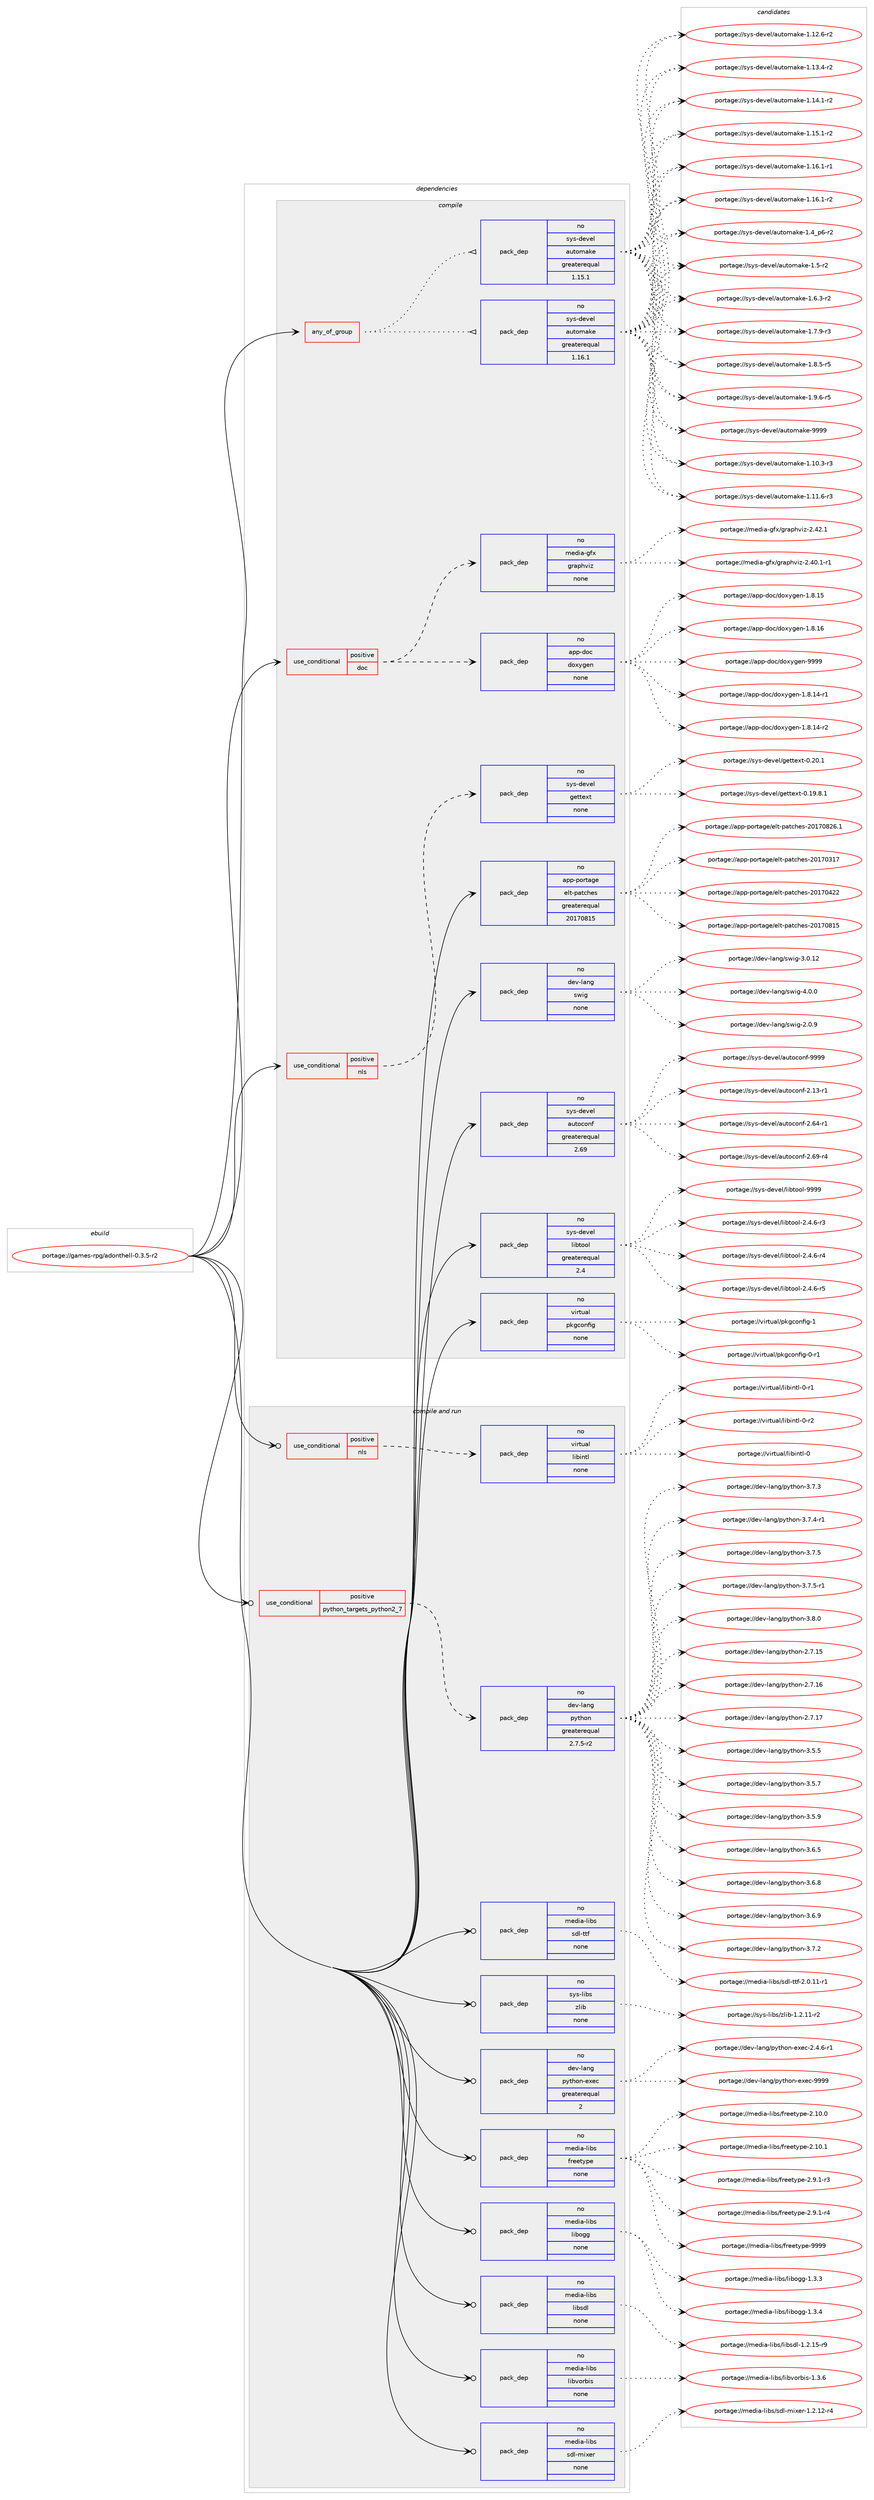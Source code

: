 digraph prolog {

# *************
# Graph options
# *************

newrank=true;
concentrate=true;
compound=true;
graph [rankdir=LR,fontname=Helvetica,fontsize=10,ranksep=1.5];#, ranksep=2.5, nodesep=0.2];
edge  [arrowhead=vee];
node  [fontname=Helvetica,fontsize=10];

# **********
# The ebuild
# **********

subgraph cluster_leftcol {
color=gray;
rank=same;
label=<<i>ebuild</i>>;
id [label="portage://games-rpg/adonthell-0.3.5-r2", color=red, width=4, href="../games-rpg/adonthell-0.3.5-r2.svg"];
}

# ****************
# The dependencies
# ****************

subgraph cluster_midcol {
color=gray;
label=<<i>dependencies</i>>;
subgraph cluster_compile {
fillcolor="#eeeeee";
style=filled;
label=<<i>compile</i>>;
subgraph any3943 {
dependency275430 [label=<<TABLE BORDER="0" CELLBORDER="1" CELLSPACING="0" CELLPADDING="4"><TR><TD CELLPADDING="10">any_of_group</TD></TR></TABLE>>, shape=none, color=red];subgraph pack197832 {
dependency275431 [label=<<TABLE BORDER="0" CELLBORDER="1" CELLSPACING="0" CELLPADDING="4" WIDTH="220"><TR><TD ROWSPAN="6" CELLPADDING="30">pack_dep</TD></TR><TR><TD WIDTH="110">no</TD></TR><TR><TD>sys-devel</TD></TR><TR><TD>automake</TD></TR><TR><TD>greaterequal</TD></TR><TR><TD>1.16.1</TD></TR></TABLE>>, shape=none, color=blue];
}
dependency275430:e -> dependency275431:w [weight=20,style="dotted",arrowhead="oinv"];
subgraph pack197833 {
dependency275432 [label=<<TABLE BORDER="0" CELLBORDER="1" CELLSPACING="0" CELLPADDING="4" WIDTH="220"><TR><TD ROWSPAN="6" CELLPADDING="30">pack_dep</TD></TR><TR><TD WIDTH="110">no</TD></TR><TR><TD>sys-devel</TD></TR><TR><TD>automake</TD></TR><TR><TD>greaterequal</TD></TR><TR><TD>1.15.1</TD></TR></TABLE>>, shape=none, color=blue];
}
dependency275430:e -> dependency275432:w [weight=20,style="dotted",arrowhead="oinv"];
}
id:e -> dependency275430:w [weight=20,style="solid",arrowhead="vee"];
subgraph cond73581 {
dependency275433 [label=<<TABLE BORDER="0" CELLBORDER="1" CELLSPACING="0" CELLPADDING="4"><TR><TD ROWSPAN="3" CELLPADDING="10">use_conditional</TD></TR><TR><TD>positive</TD></TR><TR><TD>doc</TD></TR></TABLE>>, shape=none, color=red];
subgraph pack197834 {
dependency275434 [label=<<TABLE BORDER="0" CELLBORDER="1" CELLSPACING="0" CELLPADDING="4" WIDTH="220"><TR><TD ROWSPAN="6" CELLPADDING="30">pack_dep</TD></TR><TR><TD WIDTH="110">no</TD></TR><TR><TD>app-doc</TD></TR><TR><TD>doxygen</TD></TR><TR><TD>none</TD></TR><TR><TD></TD></TR></TABLE>>, shape=none, color=blue];
}
dependency275433:e -> dependency275434:w [weight=20,style="dashed",arrowhead="vee"];
subgraph pack197835 {
dependency275435 [label=<<TABLE BORDER="0" CELLBORDER="1" CELLSPACING="0" CELLPADDING="4" WIDTH="220"><TR><TD ROWSPAN="6" CELLPADDING="30">pack_dep</TD></TR><TR><TD WIDTH="110">no</TD></TR><TR><TD>media-gfx</TD></TR><TR><TD>graphviz</TD></TR><TR><TD>none</TD></TR><TR><TD></TD></TR></TABLE>>, shape=none, color=blue];
}
dependency275433:e -> dependency275435:w [weight=20,style="dashed",arrowhead="vee"];
}
id:e -> dependency275433:w [weight=20,style="solid",arrowhead="vee"];
subgraph cond73582 {
dependency275436 [label=<<TABLE BORDER="0" CELLBORDER="1" CELLSPACING="0" CELLPADDING="4"><TR><TD ROWSPAN="3" CELLPADDING="10">use_conditional</TD></TR><TR><TD>positive</TD></TR><TR><TD>nls</TD></TR></TABLE>>, shape=none, color=red];
subgraph pack197836 {
dependency275437 [label=<<TABLE BORDER="0" CELLBORDER="1" CELLSPACING="0" CELLPADDING="4" WIDTH="220"><TR><TD ROWSPAN="6" CELLPADDING="30">pack_dep</TD></TR><TR><TD WIDTH="110">no</TD></TR><TR><TD>sys-devel</TD></TR><TR><TD>gettext</TD></TR><TR><TD>none</TD></TR><TR><TD></TD></TR></TABLE>>, shape=none, color=blue];
}
dependency275436:e -> dependency275437:w [weight=20,style="dashed",arrowhead="vee"];
}
id:e -> dependency275436:w [weight=20,style="solid",arrowhead="vee"];
subgraph pack197837 {
dependency275438 [label=<<TABLE BORDER="0" CELLBORDER="1" CELLSPACING="0" CELLPADDING="4" WIDTH="220"><TR><TD ROWSPAN="6" CELLPADDING="30">pack_dep</TD></TR><TR><TD WIDTH="110">no</TD></TR><TR><TD>app-portage</TD></TR><TR><TD>elt-patches</TD></TR><TR><TD>greaterequal</TD></TR><TR><TD>20170815</TD></TR></TABLE>>, shape=none, color=blue];
}
id:e -> dependency275438:w [weight=20,style="solid",arrowhead="vee"];
subgraph pack197838 {
dependency275439 [label=<<TABLE BORDER="0" CELLBORDER="1" CELLSPACING="0" CELLPADDING="4" WIDTH="220"><TR><TD ROWSPAN="6" CELLPADDING="30">pack_dep</TD></TR><TR><TD WIDTH="110">no</TD></TR><TR><TD>dev-lang</TD></TR><TR><TD>swig</TD></TR><TR><TD>none</TD></TR><TR><TD></TD></TR></TABLE>>, shape=none, color=blue];
}
id:e -> dependency275439:w [weight=20,style="solid",arrowhead="vee"];
subgraph pack197839 {
dependency275440 [label=<<TABLE BORDER="0" CELLBORDER="1" CELLSPACING="0" CELLPADDING="4" WIDTH="220"><TR><TD ROWSPAN="6" CELLPADDING="30">pack_dep</TD></TR><TR><TD WIDTH="110">no</TD></TR><TR><TD>sys-devel</TD></TR><TR><TD>autoconf</TD></TR><TR><TD>greaterequal</TD></TR><TR><TD>2.69</TD></TR></TABLE>>, shape=none, color=blue];
}
id:e -> dependency275440:w [weight=20,style="solid",arrowhead="vee"];
subgraph pack197840 {
dependency275441 [label=<<TABLE BORDER="0" CELLBORDER="1" CELLSPACING="0" CELLPADDING="4" WIDTH="220"><TR><TD ROWSPAN="6" CELLPADDING="30">pack_dep</TD></TR><TR><TD WIDTH="110">no</TD></TR><TR><TD>sys-devel</TD></TR><TR><TD>libtool</TD></TR><TR><TD>greaterequal</TD></TR><TR><TD>2.4</TD></TR></TABLE>>, shape=none, color=blue];
}
id:e -> dependency275441:w [weight=20,style="solid",arrowhead="vee"];
subgraph pack197841 {
dependency275442 [label=<<TABLE BORDER="0" CELLBORDER="1" CELLSPACING="0" CELLPADDING="4" WIDTH="220"><TR><TD ROWSPAN="6" CELLPADDING="30">pack_dep</TD></TR><TR><TD WIDTH="110">no</TD></TR><TR><TD>virtual</TD></TR><TR><TD>pkgconfig</TD></TR><TR><TD>none</TD></TR><TR><TD></TD></TR></TABLE>>, shape=none, color=blue];
}
id:e -> dependency275442:w [weight=20,style="solid",arrowhead="vee"];
}
subgraph cluster_compileandrun {
fillcolor="#eeeeee";
style=filled;
label=<<i>compile and run</i>>;
subgraph cond73583 {
dependency275443 [label=<<TABLE BORDER="0" CELLBORDER="1" CELLSPACING="0" CELLPADDING="4"><TR><TD ROWSPAN="3" CELLPADDING="10">use_conditional</TD></TR><TR><TD>positive</TD></TR><TR><TD>nls</TD></TR></TABLE>>, shape=none, color=red];
subgraph pack197842 {
dependency275444 [label=<<TABLE BORDER="0" CELLBORDER="1" CELLSPACING="0" CELLPADDING="4" WIDTH="220"><TR><TD ROWSPAN="6" CELLPADDING="30">pack_dep</TD></TR><TR><TD WIDTH="110">no</TD></TR><TR><TD>virtual</TD></TR><TR><TD>libintl</TD></TR><TR><TD>none</TD></TR><TR><TD></TD></TR></TABLE>>, shape=none, color=blue];
}
dependency275443:e -> dependency275444:w [weight=20,style="dashed",arrowhead="vee"];
}
id:e -> dependency275443:w [weight=20,style="solid",arrowhead="odotvee"];
subgraph cond73584 {
dependency275445 [label=<<TABLE BORDER="0" CELLBORDER="1" CELLSPACING="0" CELLPADDING="4"><TR><TD ROWSPAN="3" CELLPADDING="10">use_conditional</TD></TR><TR><TD>positive</TD></TR><TR><TD>python_targets_python2_7</TD></TR></TABLE>>, shape=none, color=red];
subgraph pack197843 {
dependency275446 [label=<<TABLE BORDER="0" CELLBORDER="1" CELLSPACING="0" CELLPADDING="4" WIDTH="220"><TR><TD ROWSPAN="6" CELLPADDING="30">pack_dep</TD></TR><TR><TD WIDTH="110">no</TD></TR><TR><TD>dev-lang</TD></TR><TR><TD>python</TD></TR><TR><TD>greaterequal</TD></TR><TR><TD>2.7.5-r2</TD></TR></TABLE>>, shape=none, color=blue];
}
dependency275445:e -> dependency275446:w [weight=20,style="dashed",arrowhead="vee"];
}
id:e -> dependency275445:w [weight=20,style="solid",arrowhead="odotvee"];
subgraph pack197844 {
dependency275447 [label=<<TABLE BORDER="0" CELLBORDER="1" CELLSPACING="0" CELLPADDING="4" WIDTH="220"><TR><TD ROWSPAN="6" CELLPADDING="30">pack_dep</TD></TR><TR><TD WIDTH="110">no</TD></TR><TR><TD>dev-lang</TD></TR><TR><TD>python-exec</TD></TR><TR><TD>greaterequal</TD></TR><TR><TD>2</TD></TR></TABLE>>, shape=none, color=blue];
}
id:e -> dependency275447:w [weight=20,style="solid",arrowhead="odotvee"];
subgraph pack197845 {
dependency275448 [label=<<TABLE BORDER="0" CELLBORDER="1" CELLSPACING="0" CELLPADDING="4" WIDTH="220"><TR><TD ROWSPAN="6" CELLPADDING="30">pack_dep</TD></TR><TR><TD WIDTH="110">no</TD></TR><TR><TD>media-libs</TD></TR><TR><TD>freetype</TD></TR><TR><TD>none</TD></TR><TR><TD></TD></TR></TABLE>>, shape=none, color=blue];
}
id:e -> dependency275448:w [weight=20,style="solid",arrowhead="odotvee"];
subgraph pack197846 {
dependency275449 [label=<<TABLE BORDER="0" CELLBORDER="1" CELLSPACING="0" CELLPADDING="4" WIDTH="220"><TR><TD ROWSPAN="6" CELLPADDING="30">pack_dep</TD></TR><TR><TD WIDTH="110">no</TD></TR><TR><TD>media-libs</TD></TR><TR><TD>libogg</TD></TR><TR><TD>none</TD></TR><TR><TD></TD></TR></TABLE>>, shape=none, color=blue];
}
id:e -> dependency275449:w [weight=20,style="solid",arrowhead="odotvee"];
subgraph pack197847 {
dependency275450 [label=<<TABLE BORDER="0" CELLBORDER="1" CELLSPACING="0" CELLPADDING="4" WIDTH="220"><TR><TD ROWSPAN="6" CELLPADDING="30">pack_dep</TD></TR><TR><TD WIDTH="110">no</TD></TR><TR><TD>media-libs</TD></TR><TR><TD>libsdl</TD></TR><TR><TD>none</TD></TR><TR><TD></TD></TR></TABLE>>, shape=none, color=blue];
}
id:e -> dependency275450:w [weight=20,style="solid",arrowhead="odotvee"];
subgraph pack197848 {
dependency275451 [label=<<TABLE BORDER="0" CELLBORDER="1" CELLSPACING="0" CELLPADDING="4" WIDTH="220"><TR><TD ROWSPAN="6" CELLPADDING="30">pack_dep</TD></TR><TR><TD WIDTH="110">no</TD></TR><TR><TD>media-libs</TD></TR><TR><TD>libvorbis</TD></TR><TR><TD>none</TD></TR><TR><TD></TD></TR></TABLE>>, shape=none, color=blue];
}
id:e -> dependency275451:w [weight=20,style="solid",arrowhead="odotvee"];
subgraph pack197849 {
dependency275452 [label=<<TABLE BORDER="0" CELLBORDER="1" CELLSPACING="0" CELLPADDING="4" WIDTH="220"><TR><TD ROWSPAN="6" CELLPADDING="30">pack_dep</TD></TR><TR><TD WIDTH="110">no</TD></TR><TR><TD>media-libs</TD></TR><TR><TD>sdl-mixer</TD></TR><TR><TD>none</TD></TR><TR><TD></TD></TR></TABLE>>, shape=none, color=blue];
}
id:e -> dependency275452:w [weight=20,style="solid",arrowhead="odotvee"];
subgraph pack197850 {
dependency275453 [label=<<TABLE BORDER="0" CELLBORDER="1" CELLSPACING="0" CELLPADDING="4" WIDTH="220"><TR><TD ROWSPAN="6" CELLPADDING="30">pack_dep</TD></TR><TR><TD WIDTH="110">no</TD></TR><TR><TD>media-libs</TD></TR><TR><TD>sdl-ttf</TD></TR><TR><TD>none</TD></TR><TR><TD></TD></TR></TABLE>>, shape=none, color=blue];
}
id:e -> dependency275453:w [weight=20,style="solid",arrowhead="odotvee"];
subgraph pack197851 {
dependency275454 [label=<<TABLE BORDER="0" CELLBORDER="1" CELLSPACING="0" CELLPADDING="4" WIDTH="220"><TR><TD ROWSPAN="6" CELLPADDING="30">pack_dep</TD></TR><TR><TD WIDTH="110">no</TD></TR><TR><TD>sys-libs</TD></TR><TR><TD>zlib</TD></TR><TR><TD>none</TD></TR><TR><TD></TD></TR></TABLE>>, shape=none, color=blue];
}
id:e -> dependency275454:w [weight=20,style="solid",arrowhead="odotvee"];
}
subgraph cluster_run {
fillcolor="#eeeeee";
style=filled;
label=<<i>run</i>>;
}
}

# **************
# The candidates
# **************

subgraph cluster_choices {
rank=same;
color=gray;
label=<<i>candidates</i>>;

subgraph choice197832 {
color=black;
nodesep=1;
choiceportage11512111545100101118101108479711711611110997107101454946494846514511451 [label="portage://sys-devel/automake-1.10.3-r3", color=red, width=4,href="../sys-devel/automake-1.10.3-r3.svg"];
choiceportage11512111545100101118101108479711711611110997107101454946494946544511451 [label="portage://sys-devel/automake-1.11.6-r3", color=red, width=4,href="../sys-devel/automake-1.11.6-r3.svg"];
choiceportage11512111545100101118101108479711711611110997107101454946495046544511450 [label="portage://sys-devel/automake-1.12.6-r2", color=red, width=4,href="../sys-devel/automake-1.12.6-r2.svg"];
choiceportage11512111545100101118101108479711711611110997107101454946495146524511450 [label="portage://sys-devel/automake-1.13.4-r2", color=red, width=4,href="../sys-devel/automake-1.13.4-r2.svg"];
choiceportage11512111545100101118101108479711711611110997107101454946495246494511450 [label="portage://sys-devel/automake-1.14.1-r2", color=red, width=4,href="../sys-devel/automake-1.14.1-r2.svg"];
choiceportage11512111545100101118101108479711711611110997107101454946495346494511450 [label="portage://sys-devel/automake-1.15.1-r2", color=red, width=4,href="../sys-devel/automake-1.15.1-r2.svg"];
choiceportage11512111545100101118101108479711711611110997107101454946495446494511449 [label="portage://sys-devel/automake-1.16.1-r1", color=red, width=4,href="../sys-devel/automake-1.16.1-r1.svg"];
choiceportage11512111545100101118101108479711711611110997107101454946495446494511450 [label="portage://sys-devel/automake-1.16.1-r2", color=red, width=4,href="../sys-devel/automake-1.16.1-r2.svg"];
choiceportage115121115451001011181011084797117116111109971071014549465295112544511450 [label="portage://sys-devel/automake-1.4_p6-r2", color=red, width=4,href="../sys-devel/automake-1.4_p6-r2.svg"];
choiceportage11512111545100101118101108479711711611110997107101454946534511450 [label="portage://sys-devel/automake-1.5-r2", color=red, width=4,href="../sys-devel/automake-1.5-r2.svg"];
choiceportage115121115451001011181011084797117116111109971071014549465446514511450 [label="portage://sys-devel/automake-1.6.3-r2", color=red, width=4,href="../sys-devel/automake-1.6.3-r2.svg"];
choiceportage115121115451001011181011084797117116111109971071014549465546574511451 [label="portage://sys-devel/automake-1.7.9-r3", color=red, width=4,href="../sys-devel/automake-1.7.9-r3.svg"];
choiceportage115121115451001011181011084797117116111109971071014549465646534511453 [label="portage://sys-devel/automake-1.8.5-r5", color=red, width=4,href="../sys-devel/automake-1.8.5-r5.svg"];
choiceportage115121115451001011181011084797117116111109971071014549465746544511453 [label="portage://sys-devel/automake-1.9.6-r5", color=red, width=4,href="../sys-devel/automake-1.9.6-r5.svg"];
choiceportage115121115451001011181011084797117116111109971071014557575757 [label="portage://sys-devel/automake-9999", color=red, width=4,href="../sys-devel/automake-9999.svg"];
dependency275431:e -> choiceportage11512111545100101118101108479711711611110997107101454946494846514511451:w [style=dotted,weight="100"];
dependency275431:e -> choiceportage11512111545100101118101108479711711611110997107101454946494946544511451:w [style=dotted,weight="100"];
dependency275431:e -> choiceportage11512111545100101118101108479711711611110997107101454946495046544511450:w [style=dotted,weight="100"];
dependency275431:e -> choiceportage11512111545100101118101108479711711611110997107101454946495146524511450:w [style=dotted,weight="100"];
dependency275431:e -> choiceportage11512111545100101118101108479711711611110997107101454946495246494511450:w [style=dotted,weight="100"];
dependency275431:e -> choiceportage11512111545100101118101108479711711611110997107101454946495346494511450:w [style=dotted,weight="100"];
dependency275431:e -> choiceportage11512111545100101118101108479711711611110997107101454946495446494511449:w [style=dotted,weight="100"];
dependency275431:e -> choiceportage11512111545100101118101108479711711611110997107101454946495446494511450:w [style=dotted,weight="100"];
dependency275431:e -> choiceportage115121115451001011181011084797117116111109971071014549465295112544511450:w [style=dotted,weight="100"];
dependency275431:e -> choiceportage11512111545100101118101108479711711611110997107101454946534511450:w [style=dotted,weight="100"];
dependency275431:e -> choiceportage115121115451001011181011084797117116111109971071014549465446514511450:w [style=dotted,weight="100"];
dependency275431:e -> choiceportage115121115451001011181011084797117116111109971071014549465546574511451:w [style=dotted,weight="100"];
dependency275431:e -> choiceportage115121115451001011181011084797117116111109971071014549465646534511453:w [style=dotted,weight="100"];
dependency275431:e -> choiceportage115121115451001011181011084797117116111109971071014549465746544511453:w [style=dotted,weight="100"];
dependency275431:e -> choiceportage115121115451001011181011084797117116111109971071014557575757:w [style=dotted,weight="100"];
}
subgraph choice197833 {
color=black;
nodesep=1;
choiceportage11512111545100101118101108479711711611110997107101454946494846514511451 [label="portage://sys-devel/automake-1.10.3-r3", color=red, width=4,href="../sys-devel/automake-1.10.3-r3.svg"];
choiceportage11512111545100101118101108479711711611110997107101454946494946544511451 [label="portage://sys-devel/automake-1.11.6-r3", color=red, width=4,href="../sys-devel/automake-1.11.6-r3.svg"];
choiceportage11512111545100101118101108479711711611110997107101454946495046544511450 [label="portage://sys-devel/automake-1.12.6-r2", color=red, width=4,href="../sys-devel/automake-1.12.6-r2.svg"];
choiceportage11512111545100101118101108479711711611110997107101454946495146524511450 [label="portage://sys-devel/automake-1.13.4-r2", color=red, width=4,href="../sys-devel/automake-1.13.4-r2.svg"];
choiceportage11512111545100101118101108479711711611110997107101454946495246494511450 [label="portage://sys-devel/automake-1.14.1-r2", color=red, width=4,href="../sys-devel/automake-1.14.1-r2.svg"];
choiceportage11512111545100101118101108479711711611110997107101454946495346494511450 [label="portage://sys-devel/automake-1.15.1-r2", color=red, width=4,href="../sys-devel/automake-1.15.1-r2.svg"];
choiceportage11512111545100101118101108479711711611110997107101454946495446494511449 [label="portage://sys-devel/automake-1.16.1-r1", color=red, width=4,href="../sys-devel/automake-1.16.1-r1.svg"];
choiceportage11512111545100101118101108479711711611110997107101454946495446494511450 [label="portage://sys-devel/automake-1.16.1-r2", color=red, width=4,href="../sys-devel/automake-1.16.1-r2.svg"];
choiceportage115121115451001011181011084797117116111109971071014549465295112544511450 [label="portage://sys-devel/automake-1.4_p6-r2", color=red, width=4,href="../sys-devel/automake-1.4_p6-r2.svg"];
choiceportage11512111545100101118101108479711711611110997107101454946534511450 [label="portage://sys-devel/automake-1.5-r2", color=red, width=4,href="../sys-devel/automake-1.5-r2.svg"];
choiceportage115121115451001011181011084797117116111109971071014549465446514511450 [label="portage://sys-devel/automake-1.6.3-r2", color=red, width=4,href="../sys-devel/automake-1.6.3-r2.svg"];
choiceportage115121115451001011181011084797117116111109971071014549465546574511451 [label="portage://sys-devel/automake-1.7.9-r3", color=red, width=4,href="../sys-devel/automake-1.7.9-r3.svg"];
choiceportage115121115451001011181011084797117116111109971071014549465646534511453 [label="portage://sys-devel/automake-1.8.5-r5", color=red, width=4,href="../sys-devel/automake-1.8.5-r5.svg"];
choiceportage115121115451001011181011084797117116111109971071014549465746544511453 [label="portage://sys-devel/automake-1.9.6-r5", color=red, width=4,href="../sys-devel/automake-1.9.6-r5.svg"];
choiceportage115121115451001011181011084797117116111109971071014557575757 [label="portage://sys-devel/automake-9999", color=red, width=4,href="../sys-devel/automake-9999.svg"];
dependency275432:e -> choiceportage11512111545100101118101108479711711611110997107101454946494846514511451:w [style=dotted,weight="100"];
dependency275432:e -> choiceportage11512111545100101118101108479711711611110997107101454946494946544511451:w [style=dotted,weight="100"];
dependency275432:e -> choiceportage11512111545100101118101108479711711611110997107101454946495046544511450:w [style=dotted,weight="100"];
dependency275432:e -> choiceportage11512111545100101118101108479711711611110997107101454946495146524511450:w [style=dotted,weight="100"];
dependency275432:e -> choiceportage11512111545100101118101108479711711611110997107101454946495246494511450:w [style=dotted,weight="100"];
dependency275432:e -> choiceportage11512111545100101118101108479711711611110997107101454946495346494511450:w [style=dotted,weight="100"];
dependency275432:e -> choiceportage11512111545100101118101108479711711611110997107101454946495446494511449:w [style=dotted,weight="100"];
dependency275432:e -> choiceportage11512111545100101118101108479711711611110997107101454946495446494511450:w [style=dotted,weight="100"];
dependency275432:e -> choiceportage115121115451001011181011084797117116111109971071014549465295112544511450:w [style=dotted,weight="100"];
dependency275432:e -> choiceportage11512111545100101118101108479711711611110997107101454946534511450:w [style=dotted,weight="100"];
dependency275432:e -> choiceportage115121115451001011181011084797117116111109971071014549465446514511450:w [style=dotted,weight="100"];
dependency275432:e -> choiceportage115121115451001011181011084797117116111109971071014549465546574511451:w [style=dotted,weight="100"];
dependency275432:e -> choiceportage115121115451001011181011084797117116111109971071014549465646534511453:w [style=dotted,weight="100"];
dependency275432:e -> choiceportage115121115451001011181011084797117116111109971071014549465746544511453:w [style=dotted,weight="100"];
dependency275432:e -> choiceportage115121115451001011181011084797117116111109971071014557575757:w [style=dotted,weight="100"];
}
subgraph choice197834 {
color=black;
nodesep=1;
choiceportage97112112451001119947100111120121103101110454946564649524511449 [label="portage://app-doc/doxygen-1.8.14-r1", color=red, width=4,href="../app-doc/doxygen-1.8.14-r1.svg"];
choiceportage97112112451001119947100111120121103101110454946564649524511450 [label="portage://app-doc/doxygen-1.8.14-r2", color=red, width=4,href="../app-doc/doxygen-1.8.14-r2.svg"];
choiceportage9711211245100111994710011112012110310111045494656464953 [label="portage://app-doc/doxygen-1.8.15", color=red, width=4,href="../app-doc/doxygen-1.8.15.svg"];
choiceportage9711211245100111994710011112012110310111045494656464954 [label="portage://app-doc/doxygen-1.8.16", color=red, width=4,href="../app-doc/doxygen-1.8.16.svg"];
choiceportage971121124510011199471001111201211031011104557575757 [label="portage://app-doc/doxygen-9999", color=red, width=4,href="../app-doc/doxygen-9999.svg"];
dependency275434:e -> choiceportage97112112451001119947100111120121103101110454946564649524511449:w [style=dotted,weight="100"];
dependency275434:e -> choiceportage97112112451001119947100111120121103101110454946564649524511450:w [style=dotted,weight="100"];
dependency275434:e -> choiceportage9711211245100111994710011112012110310111045494656464953:w [style=dotted,weight="100"];
dependency275434:e -> choiceportage9711211245100111994710011112012110310111045494656464954:w [style=dotted,weight="100"];
dependency275434:e -> choiceportage971121124510011199471001111201211031011104557575757:w [style=dotted,weight="100"];
}
subgraph choice197835 {
color=black;
nodesep=1;
choiceportage10910110010597451031021204710311497112104118105122455046524846494511449 [label="portage://media-gfx/graphviz-2.40.1-r1", color=red, width=4,href="../media-gfx/graphviz-2.40.1-r1.svg"];
choiceportage1091011001059745103102120471031149711210411810512245504652504649 [label="portage://media-gfx/graphviz-2.42.1", color=red, width=4,href="../media-gfx/graphviz-2.42.1.svg"];
dependency275435:e -> choiceportage10910110010597451031021204710311497112104118105122455046524846494511449:w [style=dotted,weight="100"];
dependency275435:e -> choiceportage1091011001059745103102120471031149711210411810512245504652504649:w [style=dotted,weight="100"];
}
subgraph choice197836 {
color=black;
nodesep=1;
choiceportage1151211154510010111810110847103101116116101120116454846495746564649 [label="portage://sys-devel/gettext-0.19.8.1", color=red, width=4,href="../sys-devel/gettext-0.19.8.1.svg"];
choiceportage115121115451001011181011084710310111611610112011645484650484649 [label="portage://sys-devel/gettext-0.20.1", color=red, width=4,href="../sys-devel/gettext-0.20.1.svg"];
dependency275437:e -> choiceportage1151211154510010111810110847103101116116101120116454846495746564649:w [style=dotted,weight="100"];
dependency275437:e -> choiceportage115121115451001011181011084710310111611610112011645484650484649:w [style=dotted,weight="100"];
}
subgraph choice197837 {
color=black;
nodesep=1;
choiceportage97112112451121111141169710310147101108116451129711699104101115455048495548514955 [label="portage://app-portage/elt-patches-20170317", color=red, width=4,href="../app-portage/elt-patches-20170317.svg"];
choiceportage97112112451121111141169710310147101108116451129711699104101115455048495548525050 [label="portage://app-portage/elt-patches-20170422", color=red, width=4,href="../app-portage/elt-patches-20170422.svg"];
choiceportage97112112451121111141169710310147101108116451129711699104101115455048495548564953 [label="portage://app-portage/elt-patches-20170815", color=red, width=4,href="../app-portage/elt-patches-20170815.svg"];
choiceportage971121124511211111411697103101471011081164511297116991041011154550484955485650544649 [label="portage://app-portage/elt-patches-20170826.1", color=red, width=4,href="../app-portage/elt-patches-20170826.1.svg"];
dependency275438:e -> choiceportage97112112451121111141169710310147101108116451129711699104101115455048495548514955:w [style=dotted,weight="100"];
dependency275438:e -> choiceportage97112112451121111141169710310147101108116451129711699104101115455048495548525050:w [style=dotted,weight="100"];
dependency275438:e -> choiceportage97112112451121111141169710310147101108116451129711699104101115455048495548564953:w [style=dotted,weight="100"];
dependency275438:e -> choiceportage971121124511211111411697103101471011081164511297116991041011154550484955485650544649:w [style=dotted,weight="100"];
}
subgraph choice197838 {
color=black;
nodesep=1;
choiceportage100101118451089711010347115119105103455046484657 [label="portage://dev-lang/swig-2.0.9", color=red, width=4,href="../dev-lang/swig-2.0.9.svg"];
choiceportage10010111845108971101034711511910510345514648464950 [label="portage://dev-lang/swig-3.0.12", color=red, width=4,href="../dev-lang/swig-3.0.12.svg"];
choiceportage100101118451089711010347115119105103455246484648 [label="portage://dev-lang/swig-4.0.0", color=red, width=4,href="../dev-lang/swig-4.0.0.svg"];
dependency275439:e -> choiceportage100101118451089711010347115119105103455046484657:w [style=dotted,weight="100"];
dependency275439:e -> choiceportage10010111845108971101034711511910510345514648464950:w [style=dotted,weight="100"];
dependency275439:e -> choiceportage100101118451089711010347115119105103455246484648:w [style=dotted,weight="100"];
}
subgraph choice197839 {
color=black;
nodesep=1;
choiceportage1151211154510010111810110847971171161119911111010245504649514511449 [label="portage://sys-devel/autoconf-2.13-r1", color=red, width=4,href="../sys-devel/autoconf-2.13-r1.svg"];
choiceportage1151211154510010111810110847971171161119911111010245504654524511449 [label="portage://sys-devel/autoconf-2.64-r1", color=red, width=4,href="../sys-devel/autoconf-2.64-r1.svg"];
choiceportage1151211154510010111810110847971171161119911111010245504654574511452 [label="portage://sys-devel/autoconf-2.69-r4", color=red, width=4,href="../sys-devel/autoconf-2.69-r4.svg"];
choiceportage115121115451001011181011084797117116111991111101024557575757 [label="portage://sys-devel/autoconf-9999", color=red, width=4,href="../sys-devel/autoconf-9999.svg"];
dependency275440:e -> choiceportage1151211154510010111810110847971171161119911111010245504649514511449:w [style=dotted,weight="100"];
dependency275440:e -> choiceportage1151211154510010111810110847971171161119911111010245504654524511449:w [style=dotted,weight="100"];
dependency275440:e -> choiceportage1151211154510010111810110847971171161119911111010245504654574511452:w [style=dotted,weight="100"];
dependency275440:e -> choiceportage115121115451001011181011084797117116111991111101024557575757:w [style=dotted,weight="100"];
}
subgraph choice197840 {
color=black;
nodesep=1;
choiceportage1151211154510010111810110847108105981161111111084550465246544511451 [label="portage://sys-devel/libtool-2.4.6-r3", color=red, width=4,href="../sys-devel/libtool-2.4.6-r3.svg"];
choiceportage1151211154510010111810110847108105981161111111084550465246544511452 [label="portage://sys-devel/libtool-2.4.6-r4", color=red, width=4,href="../sys-devel/libtool-2.4.6-r4.svg"];
choiceportage1151211154510010111810110847108105981161111111084550465246544511453 [label="portage://sys-devel/libtool-2.4.6-r5", color=red, width=4,href="../sys-devel/libtool-2.4.6-r5.svg"];
choiceportage1151211154510010111810110847108105981161111111084557575757 [label="portage://sys-devel/libtool-9999", color=red, width=4,href="../sys-devel/libtool-9999.svg"];
dependency275441:e -> choiceportage1151211154510010111810110847108105981161111111084550465246544511451:w [style=dotted,weight="100"];
dependency275441:e -> choiceportage1151211154510010111810110847108105981161111111084550465246544511452:w [style=dotted,weight="100"];
dependency275441:e -> choiceportage1151211154510010111810110847108105981161111111084550465246544511453:w [style=dotted,weight="100"];
dependency275441:e -> choiceportage1151211154510010111810110847108105981161111111084557575757:w [style=dotted,weight="100"];
}
subgraph choice197841 {
color=black;
nodesep=1;
choiceportage11810511411611797108471121071039911111010210510345484511449 [label="portage://virtual/pkgconfig-0-r1", color=red, width=4,href="../virtual/pkgconfig-0-r1.svg"];
choiceportage1181051141161179710847112107103991111101021051034549 [label="portage://virtual/pkgconfig-1", color=red, width=4,href="../virtual/pkgconfig-1.svg"];
dependency275442:e -> choiceportage11810511411611797108471121071039911111010210510345484511449:w [style=dotted,weight="100"];
dependency275442:e -> choiceportage1181051141161179710847112107103991111101021051034549:w [style=dotted,weight="100"];
}
subgraph choice197842 {
color=black;
nodesep=1;
choiceportage1181051141161179710847108105981051101161084548 [label="portage://virtual/libintl-0", color=red, width=4,href="../virtual/libintl-0.svg"];
choiceportage11810511411611797108471081059810511011610845484511449 [label="portage://virtual/libintl-0-r1", color=red, width=4,href="../virtual/libintl-0-r1.svg"];
choiceportage11810511411611797108471081059810511011610845484511450 [label="portage://virtual/libintl-0-r2", color=red, width=4,href="../virtual/libintl-0-r2.svg"];
dependency275444:e -> choiceportage1181051141161179710847108105981051101161084548:w [style=dotted,weight="100"];
dependency275444:e -> choiceportage11810511411611797108471081059810511011610845484511449:w [style=dotted,weight="100"];
dependency275444:e -> choiceportage11810511411611797108471081059810511011610845484511450:w [style=dotted,weight="100"];
}
subgraph choice197843 {
color=black;
nodesep=1;
choiceportage10010111845108971101034711212111610411111045504655464953 [label="portage://dev-lang/python-2.7.15", color=red, width=4,href="../dev-lang/python-2.7.15.svg"];
choiceportage10010111845108971101034711212111610411111045504655464954 [label="portage://dev-lang/python-2.7.16", color=red, width=4,href="../dev-lang/python-2.7.16.svg"];
choiceportage10010111845108971101034711212111610411111045504655464955 [label="portage://dev-lang/python-2.7.17", color=red, width=4,href="../dev-lang/python-2.7.17.svg"];
choiceportage100101118451089711010347112121116104111110455146534653 [label="portage://dev-lang/python-3.5.5", color=red, width=4,href="../dev-lang/python-3.5.5.svg"];
choiceportage100101118451089711010347112121116104111110455146534655 [label="portage://dev-lang/python-3.5.7", color=red, width=4,href="../dev-lang/python-3.5.7.svg"];
choiceportage100101118451089711010347112121116104111110455146534657 [label="portage://dev-lang/python-3.5.9", color=red, width=4,href="../dev-lang/python-3.5.9.svg"];
choiceportage100101118451089711010347112121116104111110455146544653 [label="portage://dev-lang/python-3.6.5", color=red, width=4,href="../dev-lang/python-3.6.5.svg"];
choiceportage100101118451089711010347112121116104111110455146544656 [label="portage://dev-lang/python-3.6.8", color=red, width=4,href="../dev-lang/python-3.6.8.svg"];
choiceportage100101118451089711010347112121116104111110455146544657 [label="portage://dev-lang/python-3.6.9", color=red, width=4,href="../dev-lang/python-3.6.9.svg"];
choiceportage100101118451089711010347112121116104111110455146554650 [label="portage://dev-lang/python-3.7.2", color=red, width=4,href="../dev-lang/python-3.7.2.svg"];
choiceportage100101118451089711010347112121116104111110455146554651 [label="portage://dev-lang/python-3.7.3", color=red, width=4,href="../dev-lang/python-3.7.3.svg"];
choiceportage1001011184510897110103471121211161041111104551465546524511449 [label="portage://dev-lang/python-3.7.4-r1", color=red, width=4,href="../dev-lang/python-3.7.4-r1.svg"];
choiceportage100101118451089711010347112121116104111110455146554653 [label="portage://dev-lang/python-3.7.5", color=red, width=4,href="../dev-lang/python-3.7.5.svg"];
choiceportage1001011184510897110103471121211161041111104551465546534511449 [label="portage://dev-lang/python-3.7.5-r1", color=red, width=4,href="../dev-lang/python-3.7.5-r1.svg"];
choiceportage100101118451089711010347112121116104111110455146564648 [label="portage://dev-lang/python-3.8.0", color=red, width=4,href="../dev-lang/python-3.8.0.svg"];
dependency275446:e -> choiceportage10010111845108971101034711212111610411111045504655464953:w [style=dotted,weight="100"];
dependency275446:e -> choiceportage10010111845108971101034711212111610411111045504655464954:w [style=dotted,weight="100"];
dependency275446:e -> choiceportage10010111845108971101034711212111610411111045504655464955:w [style=dotted,weight="100"];
dependency275446:e -> choiceportage100101118451089711010347112121116104111110455146534653:w [style=dotted,weight="100"];
dependency275446:e -> choiceportage100101118451089711010347112121116104111110455146534655:w [style=dotted,weight="100"];
dependency275446:e -> choiceportage100101118451089711010347112121116104111110455146534657:w [style=dotted,weight="100"];
dependency275446:e -> choiceportage100101118451089711010347112121116104111110455146544653:w [style=dotted,weight="100"];
dependency275446:e -> choiceportage100101118451089711010347112121116104111110455146544656:w [style=dotted,weight="100"];
dependency275446:e -> choiceportage100101118451089711010347112121116104111110455146544657:w [style=dotted,weight="100"];
dependency275446:e -> choiceportage100101118451089711010347112121116104111110455146554650:w [style=dotted,weight="100"];
dependency275446:e -> choiceportage100101118451089711010347112121116104111110455146554651:w [style=dotted,weight="100"];
dependency275446:e -> choiceportage1001011184510897110103471121211161041111104551465546524511449:w [style=dotted,weight="100"];
dependency275446:e -> choiceportage100101118451089711010347112121116104111110455146554653:w [style=dotted,weight="100"];
dependency275446:e -> choiceportage1001011184510897110103471121211161041111104551465546534511449:w [style=dotted,weight="100"];
dependency275446:e -> choiceportage100101118451089711010347112121116104111110455146564648:w [style=dotted,weight="100"];
}
subgraph choice197844 {
color=black;
nodesep=1;
choiceportage10010111845108971101034711212111610411111045101120101994550465246544511449 [label="portage://dev-lang/python-exec-2.4.6-r1", color=red, width=4,href="../dev-lang/python-exec-2.4.6-r1.svg"];
choiceportage10010111845108971101034711212111610411111045101120101994557575757 [label="portage://dev-lang/python-exec-9999", color=red, width=4,href="../dev-lang/python-exec-9999.svg"];
dependency275447:e -> choiceportage10010111845108971101034711212111610411111045101120101994550465246544511449:w [style=dotted,weight="100"];
dependency275447:e -> choiceportage10010111845108971101034711212111610411111045101120101994557575757:w [style=dotted,weight="100"];
}
subgraph choice197845 {
color=black;
nodesep=1;
choiceportage1091011001059745108105981154710211410110111612111210145504649484648 [label="portage://media-libs/freetype-2.10.0", color=red, width=4,href="../media-libs/freetype-2.10.0.svg"];
choiceportage1091011001059745108105981154710211410110111612111210145504649484649 [label="portage://media-libs/freetype-2.10.1", color=red, width=4,href="../media-libs/freetype-2.10.1.svg"];
choiceportage109101100105974510810598115471021141011011161211121014550465746494511451 [label="portage://media-libs/freetype-2.9.1-r3", color=red, width=4,href="../media-libs/freetype-2.9.1-r3.svg"];
choiceportage109101100105974510810598115471021141011011161211121014550465746494511452 [label="portage://media-libs/freetype-2.9.1-r4", color=red, width=4,href="../media-libs/freetype-2.9.1-r4.svg"];
choiceportage109101100105974510810598115471021141011011161211121014557575757 [label="portage://media-libs/freetype-9999", color=red, width=4,href="../media-libs/freetype-9999.svg"];
dependency275448:e -> choiceportage1091011001059745108105981154710211410110111612111210145504649484648:w [style=dotted,weight="100"];
dependency275448:e -> choiceportage1091011001059745108105981154710211410110111612111210145504649484649:w [style=dotted,weight="100"];
dependency275448:e -> choiceportage109101100105974510810598115471021141011011161211121014550465746494511451:w [style=dotted,weight="100"];
dependency275448:e -> choiceportage109101100105974510810598115471021141011011161211121014550465746494511452:w [style=dotted,weight="100"];
dependency275448:e -> choiceportage109101100105974510810598115471021141011011161211121014557575757:w [style=dotted,weight="100"];
}
subgraph choice197846 {
color=black;
nodesep=1;
choiceportage1091011001059745108105981154710810598111103103454946514651 [label="portage://media-libs/libogg-1.3.3", color=red, width=4,href="../media-libs/libogg-1.3.3.svg"];
choiceportage1091011001059745108105981154710810598111103103454946514652 [label="portage://media-libs/libogg-1.3.4", color=red, width=4,href="../media-libs/libogg-1.3.4.svg"];
dependency275449:e -> choiceportage1091011001059745108105981154710810598111103103454946514651:w [style=dotted,weight="100"];
dependency275449:e -> choiceportage1091011001059745108105981154710810598111103103454946514652:w [style=dotted,weight="100"];
}
subgraph choice197847 {
color=black;
nodesep=1;
choiceportage1091011001059745108105981154710810598115100108454946504649534511457 [label="portage://media-libs/libsdl-1.2.15-r9", color=red, width=4,href="../media-libs/libsdl-1.2.15-r9.svg"];
dependency275450:e -> choiceportage1091011001059745108105981154710810598115100108454946504649534511457:w [style=dotted,weight="100"];
}
subgraph choice197848 {
color=black;
nodesep=1;
choiceportage109101100105974510810598115471081059811811111498105115454946514654 [label="portage://media-libs/libvorbis-1.3.6", color=red, width=4,href="../media-libs/libvorbis-1.3.6.svg"];
dependency275451:e -> choiceportage109101100105974510810598115471081059811811111498105115454946514654:w [style=dotted,weight="100"];
}
subgraph choice197849 {
color=black;
nodesep=1;
choiceportage1091011001059745108105981154711510010845109105120101114454946504649504511452 [label="portage://media-libs/sdl-mixer-1.2.12-r4", color=red, width=4,href="../media-libs/sdl-mixer-1.2.12-r4.svg"];
dependency275452:e -> choiceportage1091011001059745108105981154711510010845109105120101114454946504649504511452:w [style=dotted,weight="100"];
}
subgraph choice197850 {
color=black;
nodesep=1;
choiceportage1091011001059745108105981154711510010845116116102455046484649494511449 [label="portage://media-libs/sdl-ttf-2.0.11-r1", color=red, width=4,href="../media-libs/sdl-ttf-2.0.11-r1.svg"];
dependency275453:e -> choiceportage1091011001059745108105981154711510010845116116102455046484649494511449:w [style=dotted,weight="100"];
}
subgraph choice197851 {
color=black;
nodesep=1;
choiceportage11512111545108105981154712210810598454946504649494511450 [label="portage://sys-libs/zlib-1.2.11-r2", color=red, width=4,href="../sys-libs/zlib-1.2.11-r2.svg"];
dependency275454:e -> choiceportage11512111545108105981154712210810598454946504649494511450:w [style=dotted,weight="100"];
}
}

}
